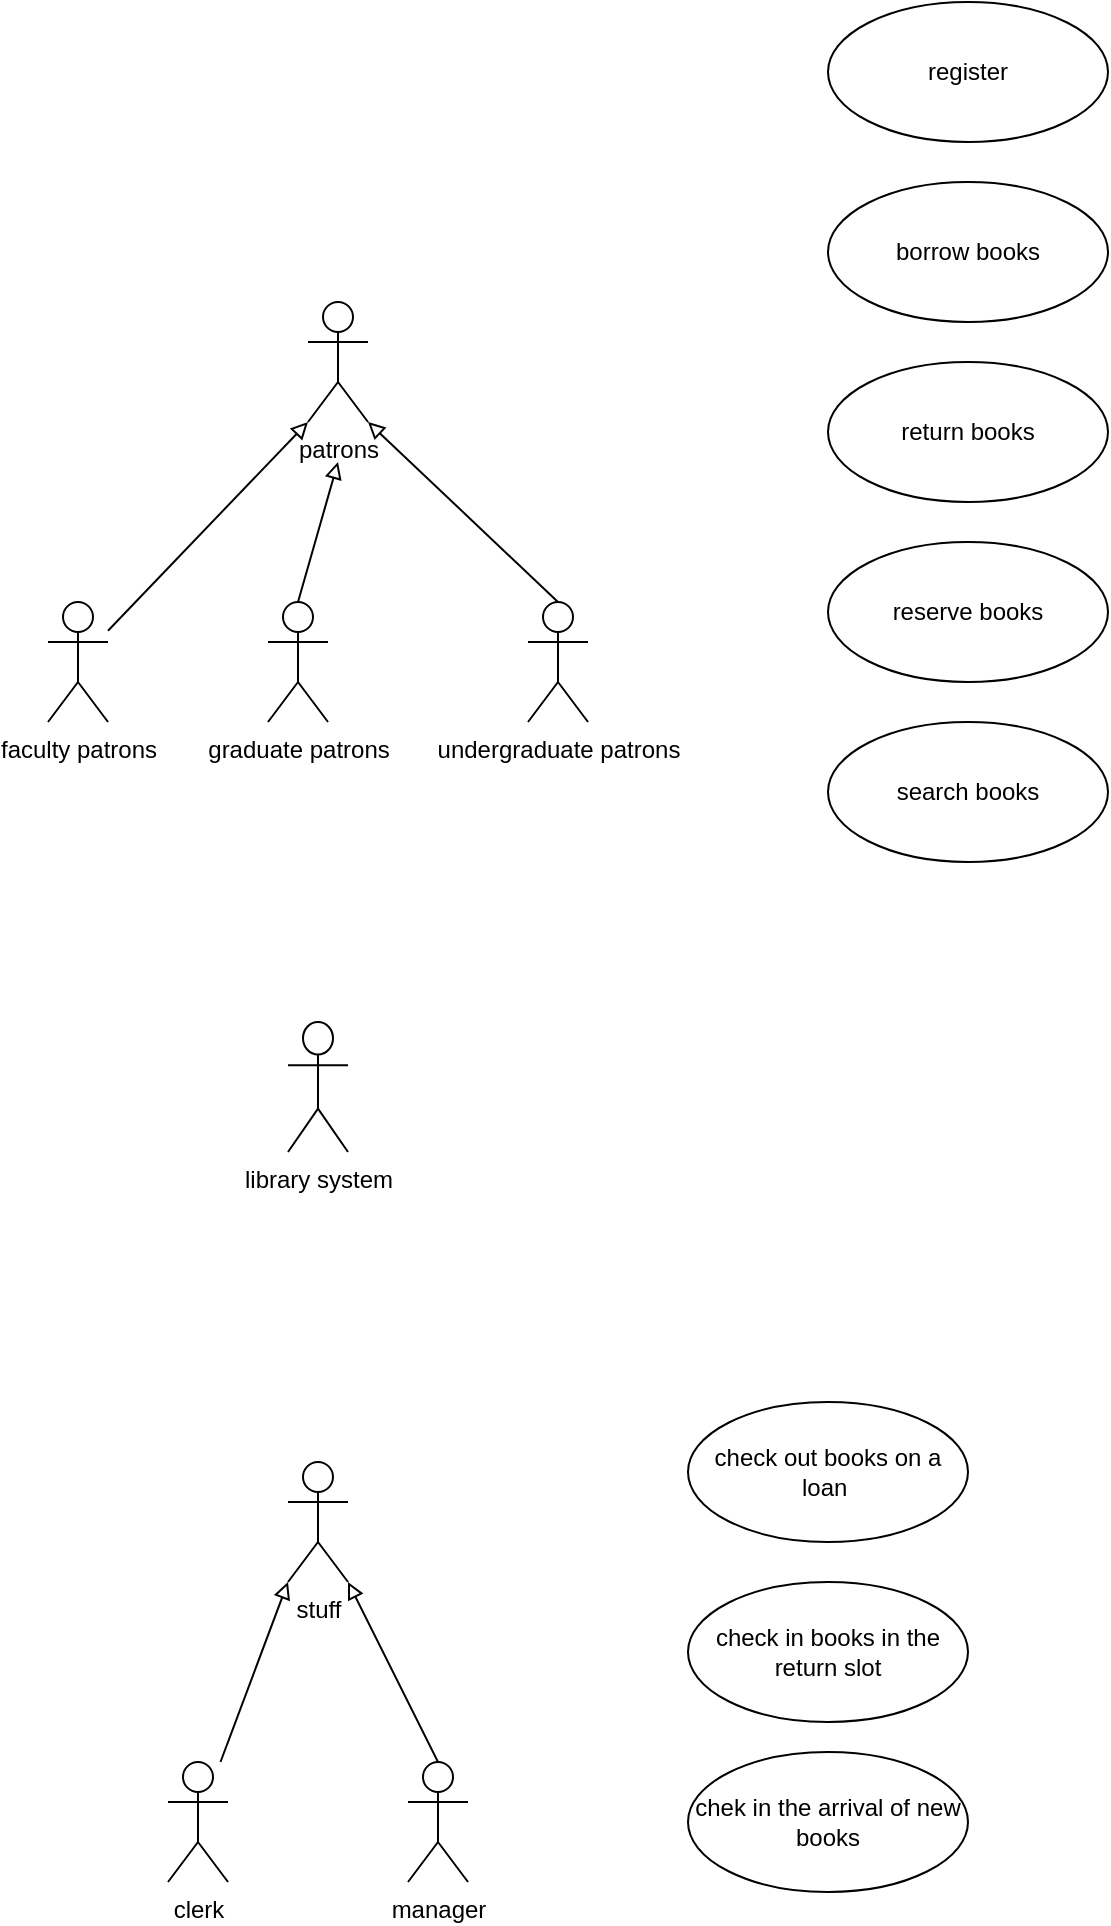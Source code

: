 <mxfile version="21.6.9" type="github">
  <diagram name="第 1 页" id="4GFFBn_61tpP-las6Rn7">
    <mxGraphModel dx="652" dy="1030" grid="1" gridSize="10" guides="1" tooltips="1" connect="1" arrows="1" fold="1" page="1" pageScale="1" pageWidth="827" pageHeight="1169" math="0" shadow="0">
      <root>
        <mxCell id="0" />
        <mxCell id="1" parent="0" />
        <mxCell id="hF7e7zSdiV1eWku3Py9b-1" value="patrons" style="shape=umlActor;verticalLabelPosition=bottom;verticalAlign=top;html=1;outlineConnect=0;" vertex="1" parent="1">
          <mxGeometry x="250" y="240" width="30" height="60" as="geometry" />
        </mxCell>
        <mxCell id="hF7e7zSdiV1eWku3Py9b-9" value="" style="rounded=0;orthogonalLoop=1;jettySize=auto;html=1;entryX=0;entryY=1;entryDx=0;entryDy=0;entryPerimeter=0;endArrow=block;endFill=0;" edge="1" parent="1" source="hF7e7zSdiV1eWku3Py9b-4" target="hF7e7zSdiV1eWku3Py9b-1">
          <mxGeometry relative="1" as="geometry">
            <mxPoint x="210" y="420" as="targetPoint" />
          </mxGeometry>
        </mxCell>
        <mxCell id="hF7e7zSdiV1eWku3Py9b-4" value="faculty patrons" style="shape=umlActor;verticalLabelPosition=bottom;verticalAlign=top;html=1;outlineConnect=0;" vertex="1" parent="1">
          <mxGeometry x="120" y="390" width="30" height="60" as="geometry" />
        </mxCell>
        <mxCell id="hF7e7zSdiV1eWku3Py9b-5" value="graduate patrons" style="shape=umlActor;verticalLabelPosition=bottom;verticalAlign=top;html=1;outlineConnect=0;" vertex="1" parent="1">
          <mxGeometry x="230" y="390" width="30" height="60" as="geometry" />
        </mxCell>
        <mxCell id="hF7e7zSdiV1eWku3Py9b-6" value="undergraduate patrons" style="shape=umlActor;verticalLabelPosition=bottom;verticalAlign=top;html=1;outlineConnect=0;" vertex="1" parent="1">
          <mxGeometry x="360" y="390" width="30" height="60" as="geometry" />
        </mxCell>
        <mxCell id="hF7e7zSdiV1eWku3Py9b-10" value="" style="rounded=0;orthogonalLoop=1;jettySize=auto;html=1;endArrow=block;endFill=0;exitX=0.5;exitY=0;exitDx=0;exitDy=0;exitPerimeter=0;" edge="1" parent="1" source="hF7e7zSdiV1eWku3Py9b-5">
          <mxGeometry relative="1" as="geometry">
            <mxPoint x="160" y="414" as="sourcePoint" />
            <mxPoint x="265" y="320" as="targetPoint" />
          </mxGeometry>
        </mxCell>
        <mxCell id="hF7e7zSdiV1eWku3Py9b-11" value="" style="rounded=0;orthogonalLoop=1;jettySize=auto;html=1;entryX=1;entryY=1;entryDx=0;entryDy=0;entryPerimeter=0;endArrow=block;endFill=0;exitX=0.5;exitY=0;exitDx=0;exitDy=0;exitPerimeter=0;" edge="1" parent="1" source="hF7e7zSdiV1eWku3Py9b-6" target="hF7e7zSdiV1eWku3Py9b-1">
          <mxGeometry relative="1" as="geometry">
            <mxPoint x="170" y="424" as="sourcePoint" />
            <mxPoint x="270" y="320" as="targetPoint" />
          </mxGeometry>
        </mxCell>
        <mxCell id="hF7e7zSdiV1eWku3Py9b-12" value="borrow books" style="ellipse;whiteSpace=wrap;html=1;" vertex="1" parent="1">
          <mxGeometry x="510" y="180" width="140" height="70" as="geometry" />
        </mxCell>
        <mxCell id="hF7e7zSdiV1eWku3Py9b-13" value="register" style="ellipse;whiteSpace=wrap;html=1;" vertex="1" parent="1">
          <mxGeometry x="510" y="90" width="140" height="70" as="geometry" />
        </mxCell>
        <mxCell id="hF7e7zSdiV1eWku3Py9b-19" value="reserve books" style="ellipse;whiteSpace=wrap;html=1;" vertex="1" parent="1">
          <mxGeometry x="510" y="360" width="140" height="70" as="geometry" />
        </mxCell>
        <mxCell id="hF7e7zSdiV1eWku3Py9b-20" value="search books" style="ellipse;whiteSpace=wrap;html=1;" vertex="1" parent="1">
          <mxGeometry x="510" y="450" width="140" height="70" as="geometry" />
        </mxCell>
        <mxCell id="hF7e7zSdiV1eWku3Py9b-21" value="return books" style="ellipse;whiteSpace=wrap;html=1;" vertex="1" parent="1">
          <mxGeometry x="510" y="270" width="140" height="70" as="geometry" />
        </mxCell>
        <mxCell id="hF7e7zSdiV1eWku3Py9b-23" value="library system" style="shape=umlActor;verticalLabelPosition=bottom;verticalAlign=top;html=1;outlineConnect=0;" vertex="1" parent="1">
          <mxGeometry x="240" y="600" width="30" height="65" as="geometry" />
        </mxCell>
        <mxCell id="hF7e7zSdiV1eWku3Py9b-26" value="stuff" style="shape=umlActor;verticalLabelPosition=bottom;verticalAlign=top;html=1;outlineConnect=0;" vertex="1" parent="1">
          <mxGeometry x="240" y="820" width="30" height="60" as="geometry" />
        </mxCell>
        <mxCell id="hF7e7zSdiV1eWku3Py9b-27" value="" style="rounded=0;orthogonalLoop=1;jettySize=auto;html=1;entryX=0;entryY=1;entryDx=0;entryDy=0;entryPerimeter=0;endArrow=block;endFill=0;" edge="1" parent="1" source="hF7e7zSdiV1eWku3Py9b-28" target="hF7e7zSdiV1eWku3Py9b-26">
          <mxGeometry relative="1" as="geometry">
            <mxPoint x="200" y="1000" as="targetPoint" />
          </mxGeometry>
        </mxCell>
        <mxCell id="hF7e7zSdiV1eWku3Py9b-28" value="clerk" style="shape=umlActor;verticalLabelPosition=bottom;verticalAlign=top;html=1;outlineConnect=0;" vertex="1" parent="1">
          <mxGeometry x="180" y="970" width="30" height="60" as="geometry" />
        </mxCell>
        <mxCell id="hF7e7zSdiV1eWku3Py9b-30" value="manager" style="shape=umlActor;verticalLabelPosition=bottom;verticalAlign=top;html=1;outlineConnect=0;" vertex="1" parent="1">
          <mxGeometry x="300" y="970" width="30" height="60" as="geometry" />
        </mxCell>
        <mxCell id="hF7e7zSdiV1eWku3Py9b-32" value="" style="rounded=0;orthogonalLoop=1;jettySize=auto;html=1;entryX=1;entryY=1;entryDx=0;entryDy=0;entryPerimeter=0;endArrow=block;endFill=0;exitX=0.5;exitY=0;exitDx=0;exitDy=0;exitPerimeter=0;" edge="1" parent="1" source="hF7e7zSdiV1eWku3Py9b-30" target="hF7e7zSdiV1eWku3Py9b-26">
          <mxGeometry relative="1" as="geometry">
            <mxPoint x="160" y="1004" as="sourcePoint" />
            <mxPoint x="260" y="900" as="targetPoint" />
          </mxGeometry>
        </mxCell>
        <mxCell id="hF7e7zSdiV1eWku3Py9b-33" value="check out books on a loan&amp;nbsp;" style="ellipse;whiteSpace=wrap;html=1;" vertex="1" parent="1">
          <mxGeometry x="440" y="790" width="140" height="70" as="geometry" />
        </mxCell>
        <mxCell id="hF7e7zSdiV1eWku3Py9b-34" value="check in books in the return slot" style="ellipse;whiteSpace=wrap;html=1;" vertex="1" parent="1">
          <mxGeometry x="440" y="880" width="140" height="70" as="geometry" />
        </mxCell>
        <mxCell id="hF7e7zSdiV1eWku3Py9b-35" value="chek in the arrival of new books" style="ellipse;whiteSpace=wrap;html=1;" vertex="1" parent="1">
          <mxGeometry x="440" y="965" width="140" height="70" as="geometry" />
        </mxCell>
      </root>
    </mxGraphModel>
  </diagram>
</mxfile>
